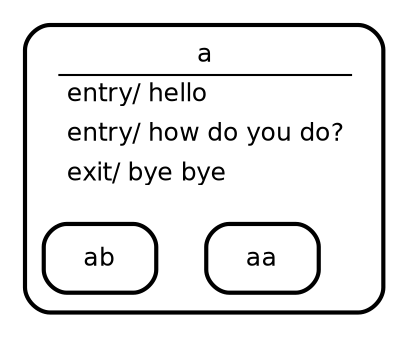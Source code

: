 digraph "state transitions" {
  fontname="Helvetica" fontsize=12 penwidth=2.0 splines=true ordering=out compound=true overlap=scale nodesep=0.3 ranksep=0.1
  node [shape=plaintext style=filled fillcolor="#FFFFFF01" fontname=Helvetica fontsize=12 penwidth=2.0]
  edge [fontname=Helvetica fontsize=10]

    subgraph "cluster_a" {
      class="state regular" color="black" label= <
      <table cellborder="0" border="0">
        <tr><td>a</td></tr>
          <hr/><tr><td align="left">entry/ hello</td></tr>
          <tr><td align="left">entry/ how do you do?</td></tr>
          <tr><td align="left">exit/ bye bye</td></tr>
      </table>
      > style=rounded penwidth=2.0
      "a" [shape=point style=invis margin=0 width=0 height=0 fixedsize=true]
        "aa" [margin=0 class="state regular" color="black" label= <
      <table align="center" cellborder="0" border="2" style="rounded" width="48">
        <tr><td width="48" cellpadding="7">aa</td></tr>
      </table>
    >]
    "ab" [margin=0 class="state regular" color="black" label= <
      <table align="center" cellborder="0" border="2" style="rounded" width="48">
        <tr><td width="48" cellpadding="7">ab</td></tr>
      </table>
    >]
  
    }

}
